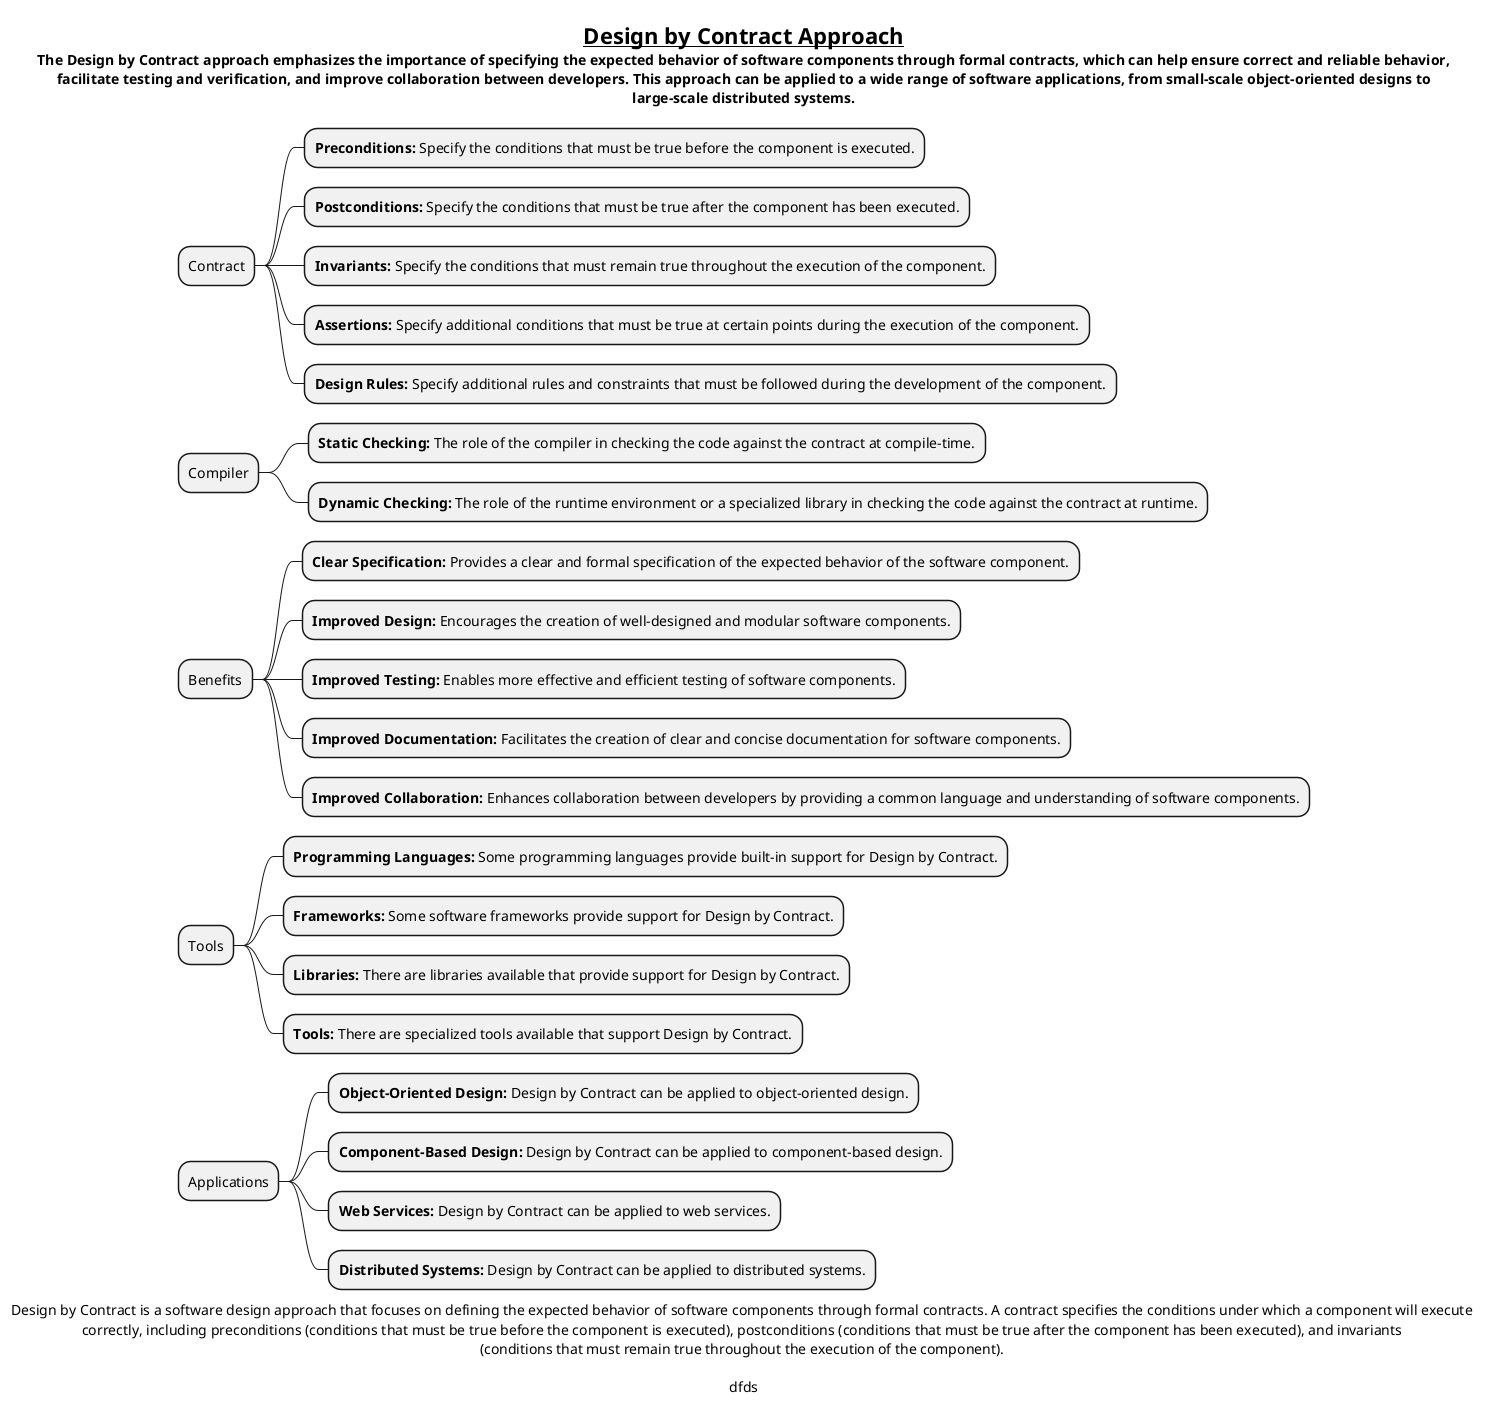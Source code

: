 @startmindmap

title =__Design by Contract Approach__\nThe Design by Contract approach emphasizes the importance of specifying the expected behavior of software components through formal contracts, which can help ensure correct and reliable behavior,\n facilitate testing and verification, and improve collaboration between developers. This approach can be applied to a wide range of software applications, from small-scale object-oriented designs to \nlarge-scale distributed systems.

caption Design by Contract is a software design approach that focuses on defining the expected behavior of software components through formal contracts. A contract specifies the conditions under which a component will execute \ncorrectly, including preconditions (conditions that must be true before the component is executed), postconditions (conditions that must be true after the component has been executed), and invariants \n(conditions that must remain true throughout the execution of the component). \n\ndfds



* Contract
** **Preconditions:** Specify the conditions that must be true before the component is executed.
** **Postconditions:** Specify the conditions that must be true after the component has been executed.
** **Invariants:** Specify the conditions that must remain true throughout the execution of the component.
** **Assertions:** Specify additional conditions that must be true at certain points during the execution of the component.
** **Design Rules:** Specify additional rules and constraints that must be followed during the development of the component.
* Compiler
** **Static Checking:** The role of the compiler in checking the code against the contract at compile-time.
** **Dynamic Checking:** The role of the runtime environment or a specialized library in checking the code against the contract at runtime.
* Benefits
** **Clear Specification:** Provides a clear and formal specification of the expected behavior of the software component.
** **Improved Design:** Encourages the creation of well-designed and modular software components.
** **Improved Testing:** Enables more effective and efficient testing of software components.
** **Improved Documentation:** Facilitates the creation of clear and concise documentation for software components.
** **Improved Collaboration:** Enhances collaboration between developers by providing a common language and understanding of software components.
* Tools
** **Programming Languages:** Some programming languages provide built-in support for Design by Contract.
** **Frameworks:** Some software frameworks provide support for Design by Contract.
** **Libraries:** There are libraries available that provide support for Design by Contract.
** **Tools:** There are specialized tools available that support Design by Contract.
* Applications
** **Object-Oriented Design:** Design by Contract can be applied to object-oriented design.
** **Component-Based Design:** Design by Contract can be applied to component-based design.
** **Web Services:** Design by Contract can be applied to web services.
** **Distributed Systems:** Design by Contract can be applied to distributed systems.


@endmindmap
